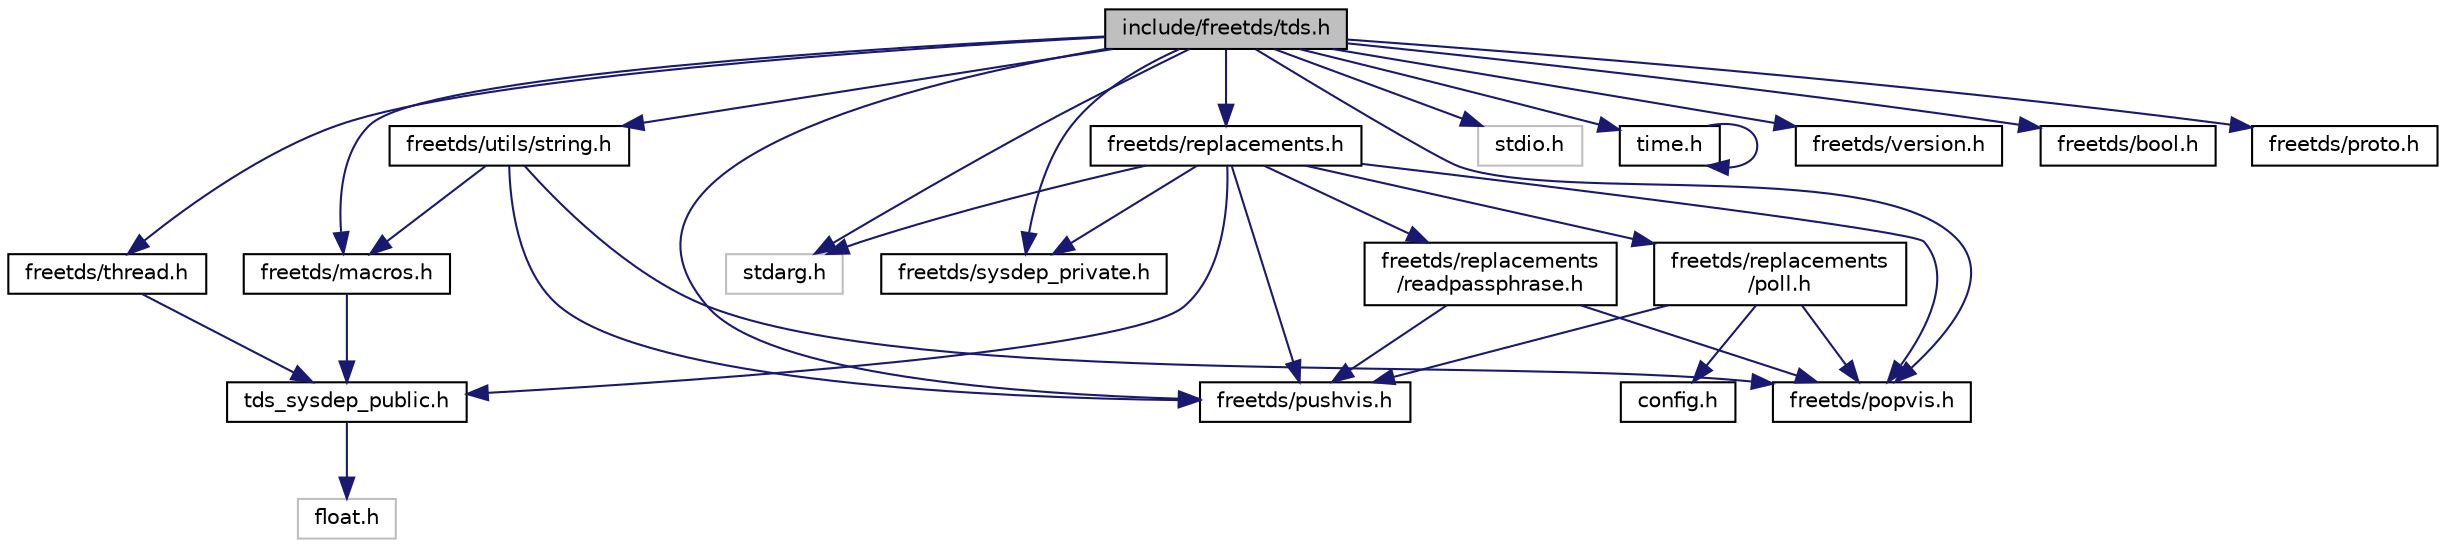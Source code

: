 digraph "include/freetds/tds.h"
{
 // LATEX_PDF_SIZE
  edge [fontname="Helvetica",fontsize="10",labelfontname="Helvetica",labelfontsize="10"];
  node [fontname="Helvetica",fontsize="10",shape=record];
  Node1 [label="include/freetds/tds.h",height=0.2,width=0.4,color="black", fillcolor="grey75", style="filled", fontcolor="black",tooltip="Main include file for libtds."];
  Node1 -> Node2 [color="midnightblue",fontsize="10",style="solid",fontname="Helvetica"];
  Node2 [label="stdarg.h",height=0.2,width=0.4,color="grey75", fillcolor="white", style="filled",tooltip=" "];
  Node1 -> Node3 [color="midnightblue",fontsize="10",style="solid",fontname="Helvetica"];
  Node3 [label="stdio.h",height=0.2,width=0.4,color="grey75", fillcolor="white", style="filled",tooltip=" "];
  Node1 -> Node4 [color="midnightblue",fontsize="10",style="solid",fontname="Helvetica"];
  Node4 [label="time.h",height=0.2,width=0.4,color="black", fillcolor="white", style="filled",URL="$a00455_source.html",tooltip=" "];
  Node4 -> Node4 [color="midnightblue",fontsize="10",style="solid",fontname="Helvetica"];
  Node1 -> Node5 [color="midnightblue",fontsize="10",style="solid",fontname="Helvetica"];
  Node5 [label="freetds/version.h",height=0.2,width=0.4,color="black", fillcolor="white", style="filled",URL="$a00488_source.html",tooltip=" "];
  Node1 -> Node6 [color="midnightblue",fontsize="10",style="solid",fontname="Helvetica"];
  Node6 [label="freetds/sysdep_private.h",height=0.2,width=0.4,color="black", fillcolor="white", style="filled",URL="$a00446_source.html",tooltip=" "];
  Node1 -> Node7 [color="midnightblue",fontsize="10",style="solid",fontname="Helvetica"];
  Node7 [label="freetds/thread.h",height=0.2,width=0.4,color="black", fillcolor="white", style="filled",URL="$a00452_source.html",tooltip=" "];
  Node7 -> Node8 [color="midnightblue",fontsize="10",style="solid",fontname="Helvetica"];
  Node8 [label="tds_sysdep_public.h",height=0.2,width=0.4,color="black", fillcolor="white", style="filled",URL="$a00515_source.html",tooltip=" "];
  Node8 -> Node9 [color="midnightblue",fontsize="10",style="solid",fontname="Helvetica"];
  Node9 [label="float.h",height=0.2,width=0.4,color="grey75", fillcolor="white", style="filled",tooltip=" "];
  Node1 -> Node10 [color="midnightblue",fontsize="10",style="solid",fontname="Helvetica"];
  Node10 [label="freetds/bool.h",height=0.2,width=0.4,color="black", fillcolor="white", style="filled",URL="$a00383_source.html",tooltip=" "];
  Node1 -> Node11 [color="midnightblue",fontsize="10",style="solid",fontname="Helvetica"];
  Node11 [label="freetds/macros.h",height=0.2,width=0.4,color="black", fillcolor="white", style="filled",URL="$a00416_source.html",tooltip=" "];
  Node11 -> Node8 [color="midnightblue",fontsize="10",style="solid",fontname="Helvetica"];
  Node1 -> Node12 [color="midnightblue",fontsize="10",style="solid",fontname="Helvetica"];
  Node12 [label="freetds/utils/string.h",height=0.2,width=0.4,color="black", fillcolor="white", style="filled",URL="$a00482_source.html",tooltip=" "];
  Node12 -> Node11 [color="midnightblue",fontsize="10",style="solid",fontname="Helvetica"];
  Node12 -> Node13 [color="midnightblue",fontsize="10",style="solid",fontname="Helvetica"];
  Node13 [label="freetds/pushvis.h",height=0.2,width=0.4,color="black", fillcolor="white", style="filled",URL="$a00428_source.html",tooltip=" "];
  Node12 -> Node14 [color="midnightblue",fontsize="10",style="solid",fontname="Helvetica"];
  Node14 [label="freetds/popvis.h",height=0.2,width=0.4,color="black", fillcolor="white", style="filled",URL="$a00422_source.html",tooltip=" "];
  Node1 -> Node15 [color="midnightblue",fontsize="10",style="solid",fontname="Helvetica"];
  Node15 [label="freetds/replacements.h",height=0.2,width=0.4,color="black", fillcolor="white", style="filled",URL="$a00437_source.html",tooltip=" "];
  Node15 -> Node2 [color="midnightblue",fontsize="10",style="solid",fontname="Helvetica"];
  Node15 -> Node8 [color="midnightblue",fontsize="10",style="solid",fontname="Helvetica"];
  Node15 -> Node6 [color="midnightblue",fontsize="10",style="solid",fontname="Helvetica"];
  Node15 -> Node16 [color="midnightblue",fontsize="10",style="solid",fontname="Helvetica"];
  Node16 [label="freetds/replacements\l/readpassphrase.h",height=0.2,width=0.4,color="black", fillcolor="white", style="filled",URL="$a00434_source.html",tooltip=" "];
  Node16 -> Node13 [color="midnightblue",fontsize="10",style="solid",fontname="Helvetica"];
  Node16 -> Node14 [color="midnightblue",fontsize="10",style="solid",fontname="Helvetica"];
  Node15 -> Node17 [color="midnightblue",fontsize="10",style="solid",fontname="Helvetica"];
  Node17 [label="freetds/replacements\l/poll.h",height=0.2,width=0.4,color="black", fillcolor="white", style="filled",URL="$a00431.html",tooltip="Provide poll call where missing."];
  Node17 -> Node18 [color="midnightblue",fontsize="10",style="solid",fontname="Helvetica"];
  Node18 [label="config.h",height=0.2,width=0.4,color="black", fillcolor="white", style="filled",URL="$a00359_source.html",tooltip=" "];
  Node17 -> Node13 [color="midnightblue",fontsize="10",style="solid",fontname="Helvetica"];
  Node17 -> Node14 [color="midnightblue",fontsize="10",style="solid",fontname="Helvetica"];
  Node15 -> Node13 [color="midnightblue",fontsize="10",style="solid",fontname="Helvetica"];
  Node15 -> Node14 [color="midnightblue",fontsize="10",style="solid",fontname="Helvetica"];
  Node1 -> Node13 [color="midnightblue",fontsize="10",style="solid",fontname="Helvetica"];
  Node1 -> Node19 [color="midnightblue",fontsize="10",style="solid",fontname="Helvetica"];
  Node19 [label="freetds/proto.h",height=0.2,width=0.4,color="black", fillcolor="white", style="filled",URL="$a00425_source.html",tooltip=" "];
  Node1 -> Node14 [color="midnightblue",fontsize="10",style="solid",fontname="Helvetica"];
}
